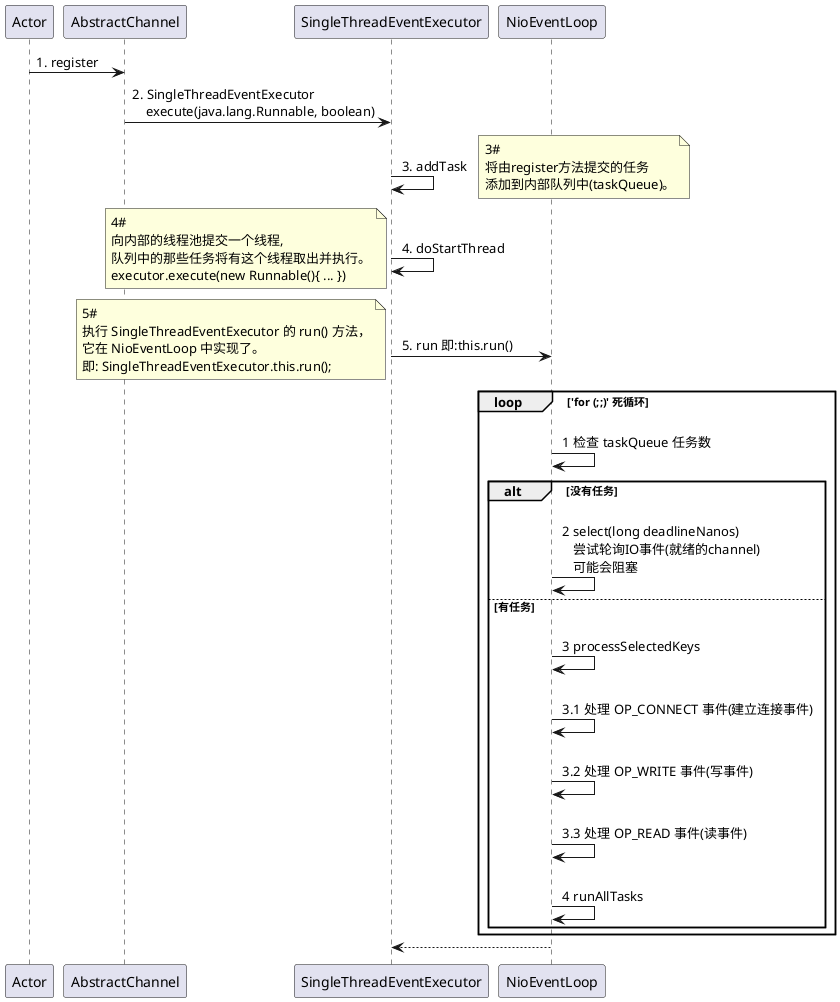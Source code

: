 @startuml participant

Actor -> AbstractChannel: 1. register

AbstractChannel -> SingleThreadEventExecutor: 2. SingleThreadEventExecutor \n    execute(java.lang.Runnable, boolean)

SingleThreadEventExecutor -> SingleThreadEventExecutor: \n 3. addTask
note right
3#
将由register方法提交的任务
添加到内部队列中(taskQueue)。
end note

SingleThreadEventExecutor -> SingleThreadEventExecutor: \n 4. doStartThread
note left
4#
向内部的线程池提交一个线程,
队列中的那些任务将有这个线程取出并执行。
executor.execute(new Runnable(){ ... })
end note

SingleThreadEventExecutor -> NioEventLoop: \n 5. run 即:this.run()
note left
5#
执行 SingleThreadEventExecutor 的 run() 方法，
它在 NioEventLoop 中实现了。
即: SingleThreadEventExecutor.this.run();
end note

' ----- 分割线 -----
loop 'for (;;)' 死循环
    NioEventLoop -> NioEventLoop: \n 1 检查 taskQueue 任务数

    alt 没有任务
        NioEventLoop -> NioEventLoop: \n 2 select(long deadlineNanos) \n    尝试轮询IO事件(就绪的channel) \n    可能会阻塞
    else 有任务
        NioEventLoop -> NioEventLoop: \n 3 processSelectedKeys
        NioEventLoop -> NioEventLoop: \n 3.1 处理 OP_CONNECT 事件(建立连接事件)
        NioEventLoop -> NioEventLoop: \n 3.2 处理 OP_WRITE 事件(写事件)
        NioEventLoop -> NioEventLoop: \n 3.3 处理 OP_READ 事件(读事件)

        NioEventLoop -> NioEventLoop: \n 4 runAllTasks
    end
end
' ----- 分割线 -----

SingleThreadEventExecutor <-- NioEventLoop
@enduml